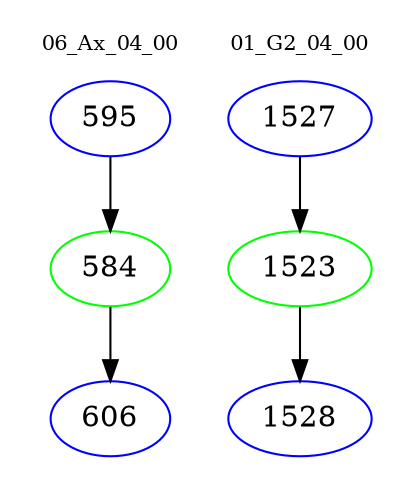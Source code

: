 digraph{
subgraph cluster_0 {
color = white
label = "06_Ax_04_00";
fontsize=10;
T0_595 [label="595", color="blue"]
T0_595 -> T0_584 [color="black"]
T0_584 [label="584", color="green"]
T0_584 -> T0_606 [color="black"]
T0_606 [label="606", color="blue"]
}
subgraph cluster_1 {
color = white
label = "01_G2_04_00";
fontsize=10;
T1_1527 [label="1527", color="blue"]
T1_1527 -> T1_1523 [color="black"]
T1_1523 [label="1523", color="green"]
T1_1523 -> T1_1528 [color="black"]
T1_1528 [label="1528", color="blue"]
}
}
